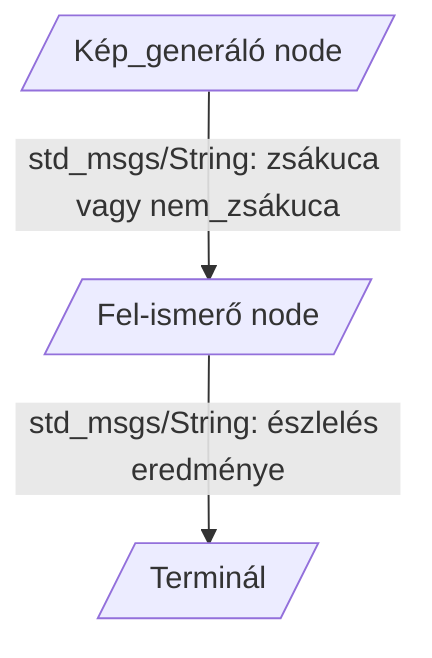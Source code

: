 graph TD
    A[/Kép_generáló node/] -->|std_msgs/String: zsákuca vagy nem_zsákuca| B[/Fel-ismerő node/]
    B -->|std_msgs/String: észlelés eredménye| C[/Terminál/]